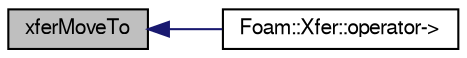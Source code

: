 digraph "xferMoveTo"
{
  bgcolor="transparent";
  edge [fontname="FreeSans",fontsize="10",labelfontname="FreeSans",labelfontsize="10"];
  node [fontname="FreeSans",fontsize="10",shape=record];
  rankdir="LR";
  Node111327 [label="xferMoveTo",height=0.2,width=0.4,color="black", fillcolor="grey75", style="filled", fontcolor="black"];
  Node111327 -> Node111328 [dir="back",color="midnightblue",fontsize="10",style="solid",fontname="FreeSans"];
  Node111328 [label="Foam::Xfer::operator-\>",height=0.2,width=0.4,color="black",URL="$a27098.html#a84e9959608997de8fe4355def47ff45a",tooltip="Pointer to the underlying datatype. "];
}
